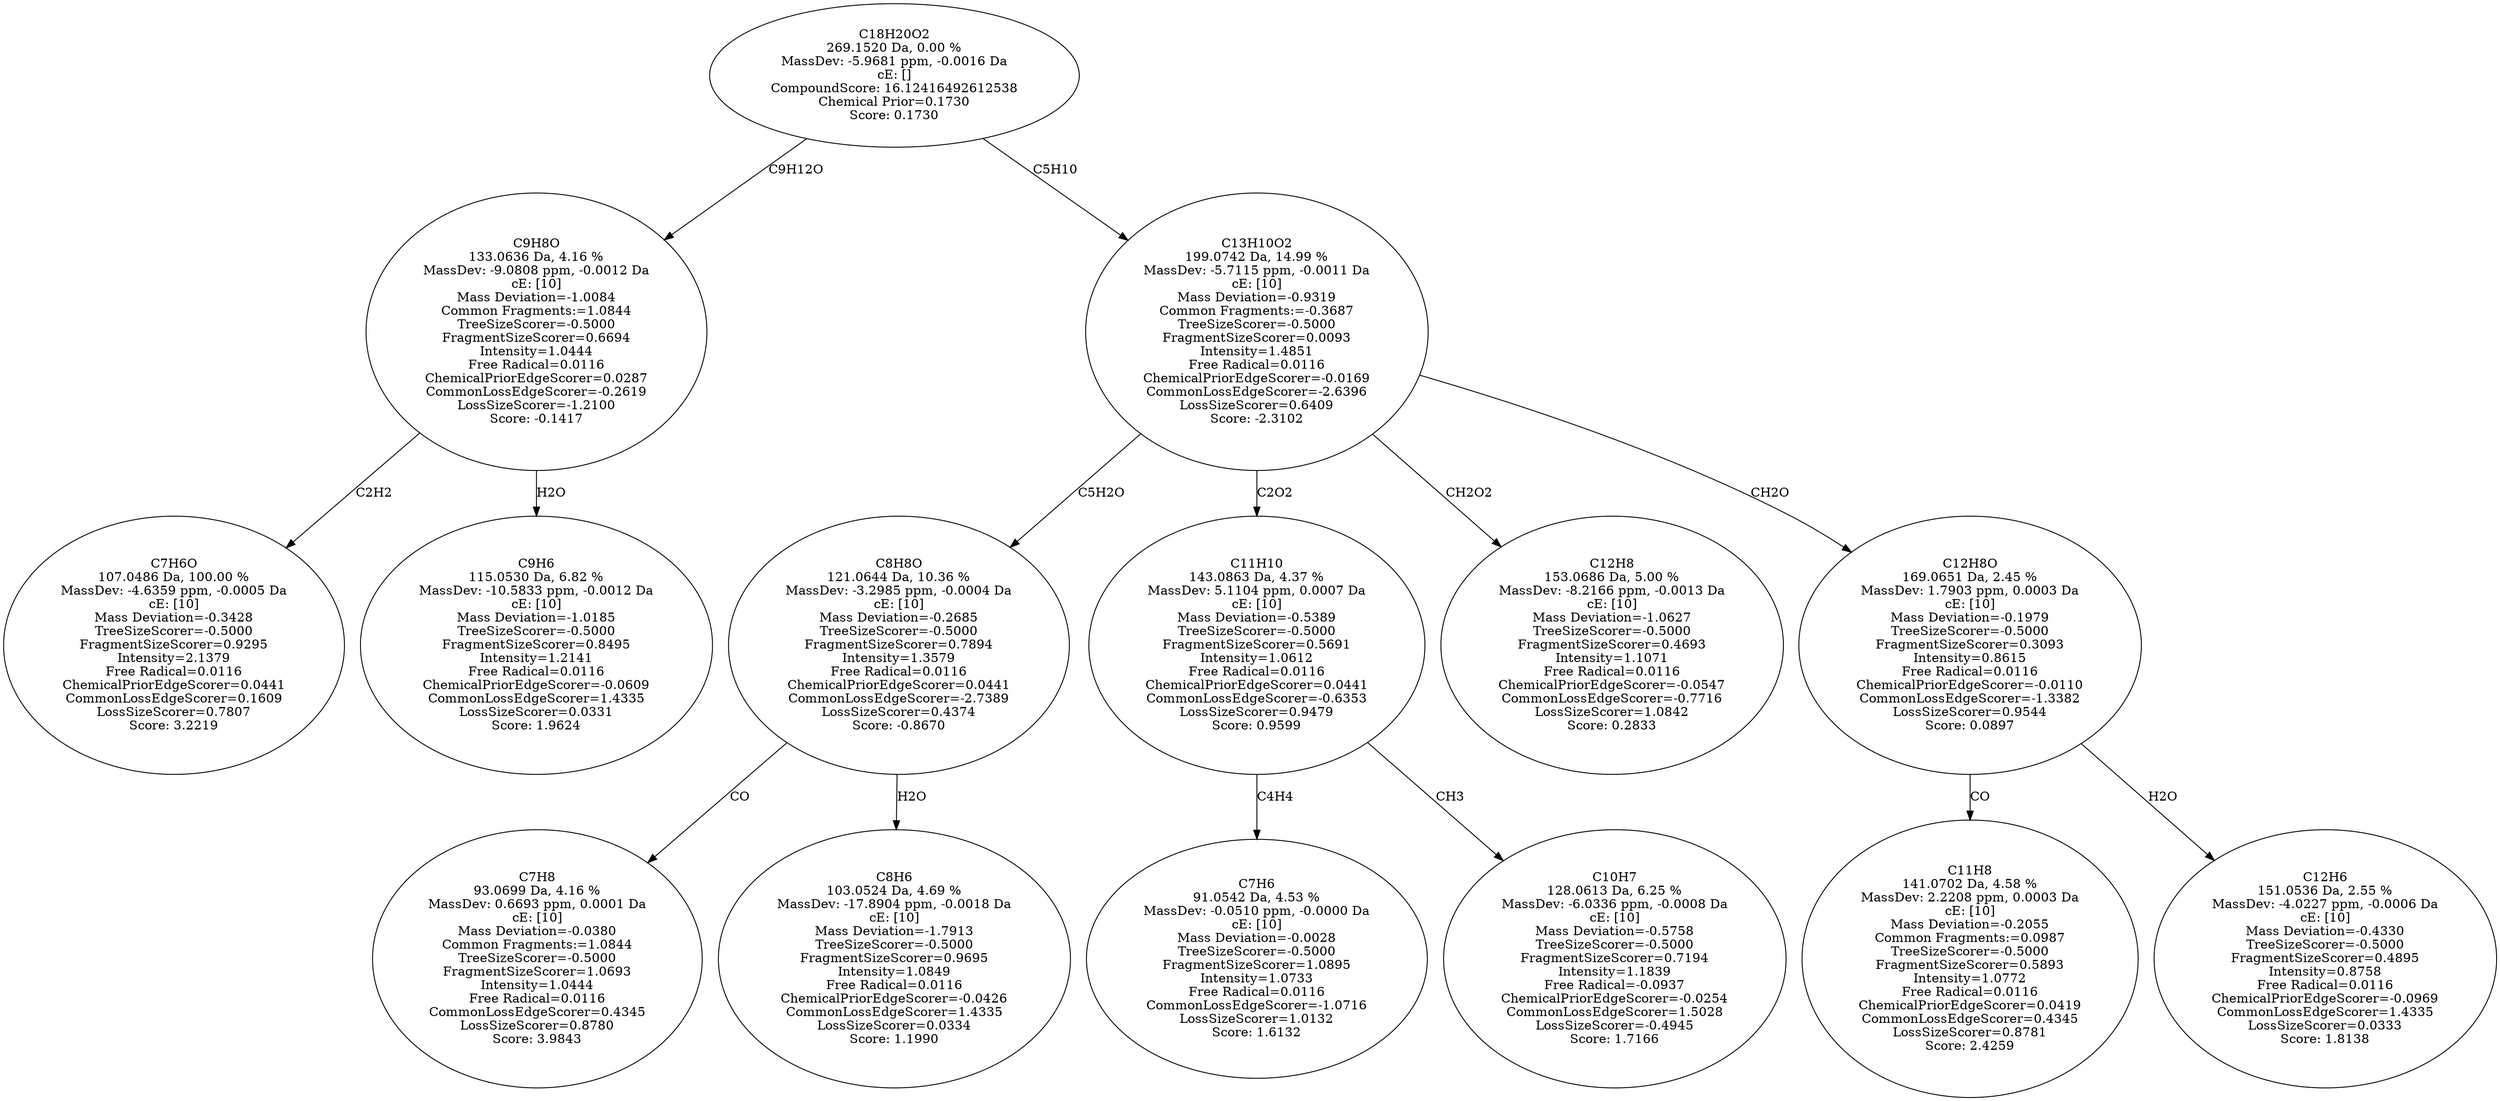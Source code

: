 strict digraph {
v1 [label="C7H6O\n107.0486 Da, 100.00 %\nMassDev: -4.6359 ppm, -0.0005 Da\ncE: [10]\nMass Deviation=-0.3428\nTreeSizeScorer=-0.5000\nFragmentSizeScorer=0.9295\nIntensity=2.1379\nFree Radical=0.0116\nChemicalPriorEdgeScorer=0.0441\nCommonLossEdgeScorer=0.1609\nLossSizeScorer=0.7807\nScore: 3.2219"];
v2 [label="C9H6\n115.0530 Da, 6.82 %\nMassDev: -10.5833 ppm, -0.0012 Da\ncE: [10]\nMass Deviation=-1.0185\nTreeSizeScorer=-0.5000\nFragmentSizeScorer=0.8495\nIntensity=1.2141\nFree Radical=0.0116\nChemicalPriorEdgeScorer=-0.0609\nCommonLossEdgeScorer=1.4335\nLossSizeScorer=0.0331\nScore: 1.9624"];
v3 [label="C9H8O\n133.0636 Da, 4.16 %\nMassDev: -9.0808 ppm, -0.0012 Da\ncE: [10]\nMass Deviation=-1.0084\nCommon Fragments:=1.0844\nTreeSizeScorer=-0.5000\nFragmentSizeScorer=0.6694\nIntensity=1.0444\nFree Radical=0.0116\nChemicalPriorEdgeScorer=0.0287\nCommonLossEdgeScorer=-0.2619\nLossSizeScorer=-1.2100\nScore: -0.1417"];
v4 [label="C7H8\n93.0699 Da, 4.16 %\nMassDev: 0.6693 ppm, 0.0001 Da\ncE: [10]\nMass Deviation=-0.0380\nCommon Fragments:=1.0844\nTreeSizeScorer=-0.5000\nFragmentSizeScorer=1.0693\nIntensity=1.0444\nFree Radical=0.0116\nCommonLossEdgeScorer=0.4345\nLossSizeScorer=0.8780\nScore: 3.9843"];
v5 [label="C8H6\n103.0524 Da, 4.69 %\nMassDev: -17.8904 ppm, -0.0018 Da\ncE: [10]\nMass Deviation=-1.7913\nTreeSizeScorer=-0.5000\nFragmentSizeScorer=0.9695\nIntensity=1.0849\nFree Radical=0.0116\nChemicalPriorEdgeScorer=-0.0426\nCommonLossEdgeScorer=1.4335\nLossSizeScorer=0.0334\nScore: 1.1990"];
v6 [label="C8H8O\n121.0644 Da, 10.36 %\nMassDev: -3.2985 ppm, -0.0004 Da\ncE: [10]\nMass Deviation=-0.2685\nTreeSizeScorer=-0.5000\nFragmentSizeScorer=0.7894\nIntensity=1.3579\nFree Radical=0.0116\nChemicalPriorEdgeScorer=0.0441\nCommonLossEdgeScorer=-2.7389\nLossSizeScorer=0.4374\nScore: -0.8670"];
v7 [label="C7H6\n91.0542 Da, 4.53 %\nMassDev: -0.0510 ppm, -0.0000 Da\ncE: [10]\nMass Deviation=-0.0028\nTreeSizeScorer=-0.5000\nFragmentSizeScorer=1.0895\nIntensity=1.0733\nFree Radical=0.0116\nCommonLossEdgeScorer=-1.0716\nLossSizeScorer=1.0132\nScore: 1.6132"];
v8 [label="C10H7\n128.0613 Da, 6.25 %\nMassDev: -6.0336 ppm, -0.0008 Da\ncE: [10]\nMass Deviation=-0.5758\nTreeSizeScorer=-0.5000\nFragmentSizeScorer=0.7194\nIntensity=1.1839\nFree Radical=-0.0937\nChemicalPriorEdgeScorer=-0.0254\nCommonLossEdgeScorer=1.5028\nLossSizeScorer=-0.4945\nScore: 1.7166"];
v9 [label="C11H10\n143.0863 Da, 4.37 %\nMassDev: 5.1104 ppm, 0.0007 Da\ncE: [10]\nMass Deviation=-0.5389\nTreeSizeScorer=-0.5000\nFragmentSizeScorer=0.5691\nIntensity=1.0612\nFree Radical=0.0116\nChemicalPriorEdgeScorer=0.0441\nCommonLossEdgeScorer=-0.6353\nLossSizeScorer=0.9479\nScore: 0.9599"];
v10 [label="C12H8\n153.0686 Da, 5.00 %\nMassDev: -8.2166 ppm, -0.0013 Da\ncE: [10]\nMass Deviation=-1.0627\nTreeSizeScorer=-0.5000\nFragmentSizeScorer=0.4693\nIntensity=1.1071\nFree Radical=0.0116\nChemicalPriorEdgeScorer=-0.0547\nCommonLossEdgeScorer=-0.7716\nLossSizeScorer=1.0842\nScore: 0.2833"];
v11 [label="C11H8\n141.0702 Da, 4.58 %\nMassDev: 2.2208 ppm, 0.0003 Da\ncE: [10]\nMass Deviation=-0.2055\nCommon Fragments:=0.0987\nTreeSizeScorer=-0.5000\nFragmentSizeScorer=0.5893\nIntensity=1.0772\nFree Radical=0.0116\nChemicalPriorEdgeScorer=0.0419\nCommonLossEdgeScorer=0.4345\nLossSizeScorer=0.8781\nScore: 2.4259"];
v12 [label="C12H6\n151.0536 Da, 2.55 %\nMassDev: -4.0227 ppm, -0.0006 Da\ncE: [10]\nMass Deviation=-0.4330\nTreeSizeScorer=-0.5000\nFragmentSizeScorer=0.4895\nIntensity=0.8758\nFree Radical=0.0116\nChemicalPriorEdgeScorer=-0.0969\nCommonLossEdgeScorer=1.4335\nLossSizeScorer=0.0333\nScore: 1.8138"];
v13 [label="C12H8O\n169.0651 Da, 2.45 %\nMassDev: 1.7903 ppm, 0.0003 Da\ncE: [10]\nMass Deviation=-0.1979\nTreeSizeScorer=-0.5000\nFragmentSizeScorer=0.3093\nIntensity=0.8615\nFree Radical=0.0116\nChemicalPriorEdgeScorer=-0.0110\nCommonLossEdgeScorer=-1.3382\nLossSizeScorer=0.9544\nScore: 0.0897"];
v14 [label="C13H10O2\n199.0742 Da, 14.99 %\nMassDev: -5.7115 ppm, -0.0011 Da\ncE: [10]\nMass Deviation=-0.9319\nCommon Fragments:=-0.3687\nTreeSizeScorer=-0.5000\nFragmentSizeScorer=0.0093\nIntensity=1.4851\nFree Radical=0.0116\nChemicalPriorEdgeScorer=-0.0169\nCommonLossEdgeScorer=-2.6396\nLossSizeScorer=0.6409\nScore: -2.3102"];
v15 [label="C18H20O2\n269.1520 Da, 0.00 %\nMassDev: -5.9681 ppm, -0.0016 Da\ncE: []\nCompoundScore: 16.12416492612538\nChemical Prior=0.1730\nScore: 0.1730"];
v3 -> v1 [label="C2H2"];
v3 -> v2 [label="H2O"];
v15 -> v3 [label="C9H12O"];
v6 -> v4 [label="CO"];
v6 -> v5 [label="H2O"];
v14 -> v6 [label="C5H2O"];
v9 -> v7 [label="C4H4"];
v9 -> v8 [label="CH3"];
v14 -> v9 [label="C2O2"];
v14 -> v10 [label="CH2O2"];
v13 -> v11 [label="CO"];
v13 -> v12 [label="H2O"];
v14 -> v13 [label="CH2O"];
v15 -> v14 [label="C5H10"];
}